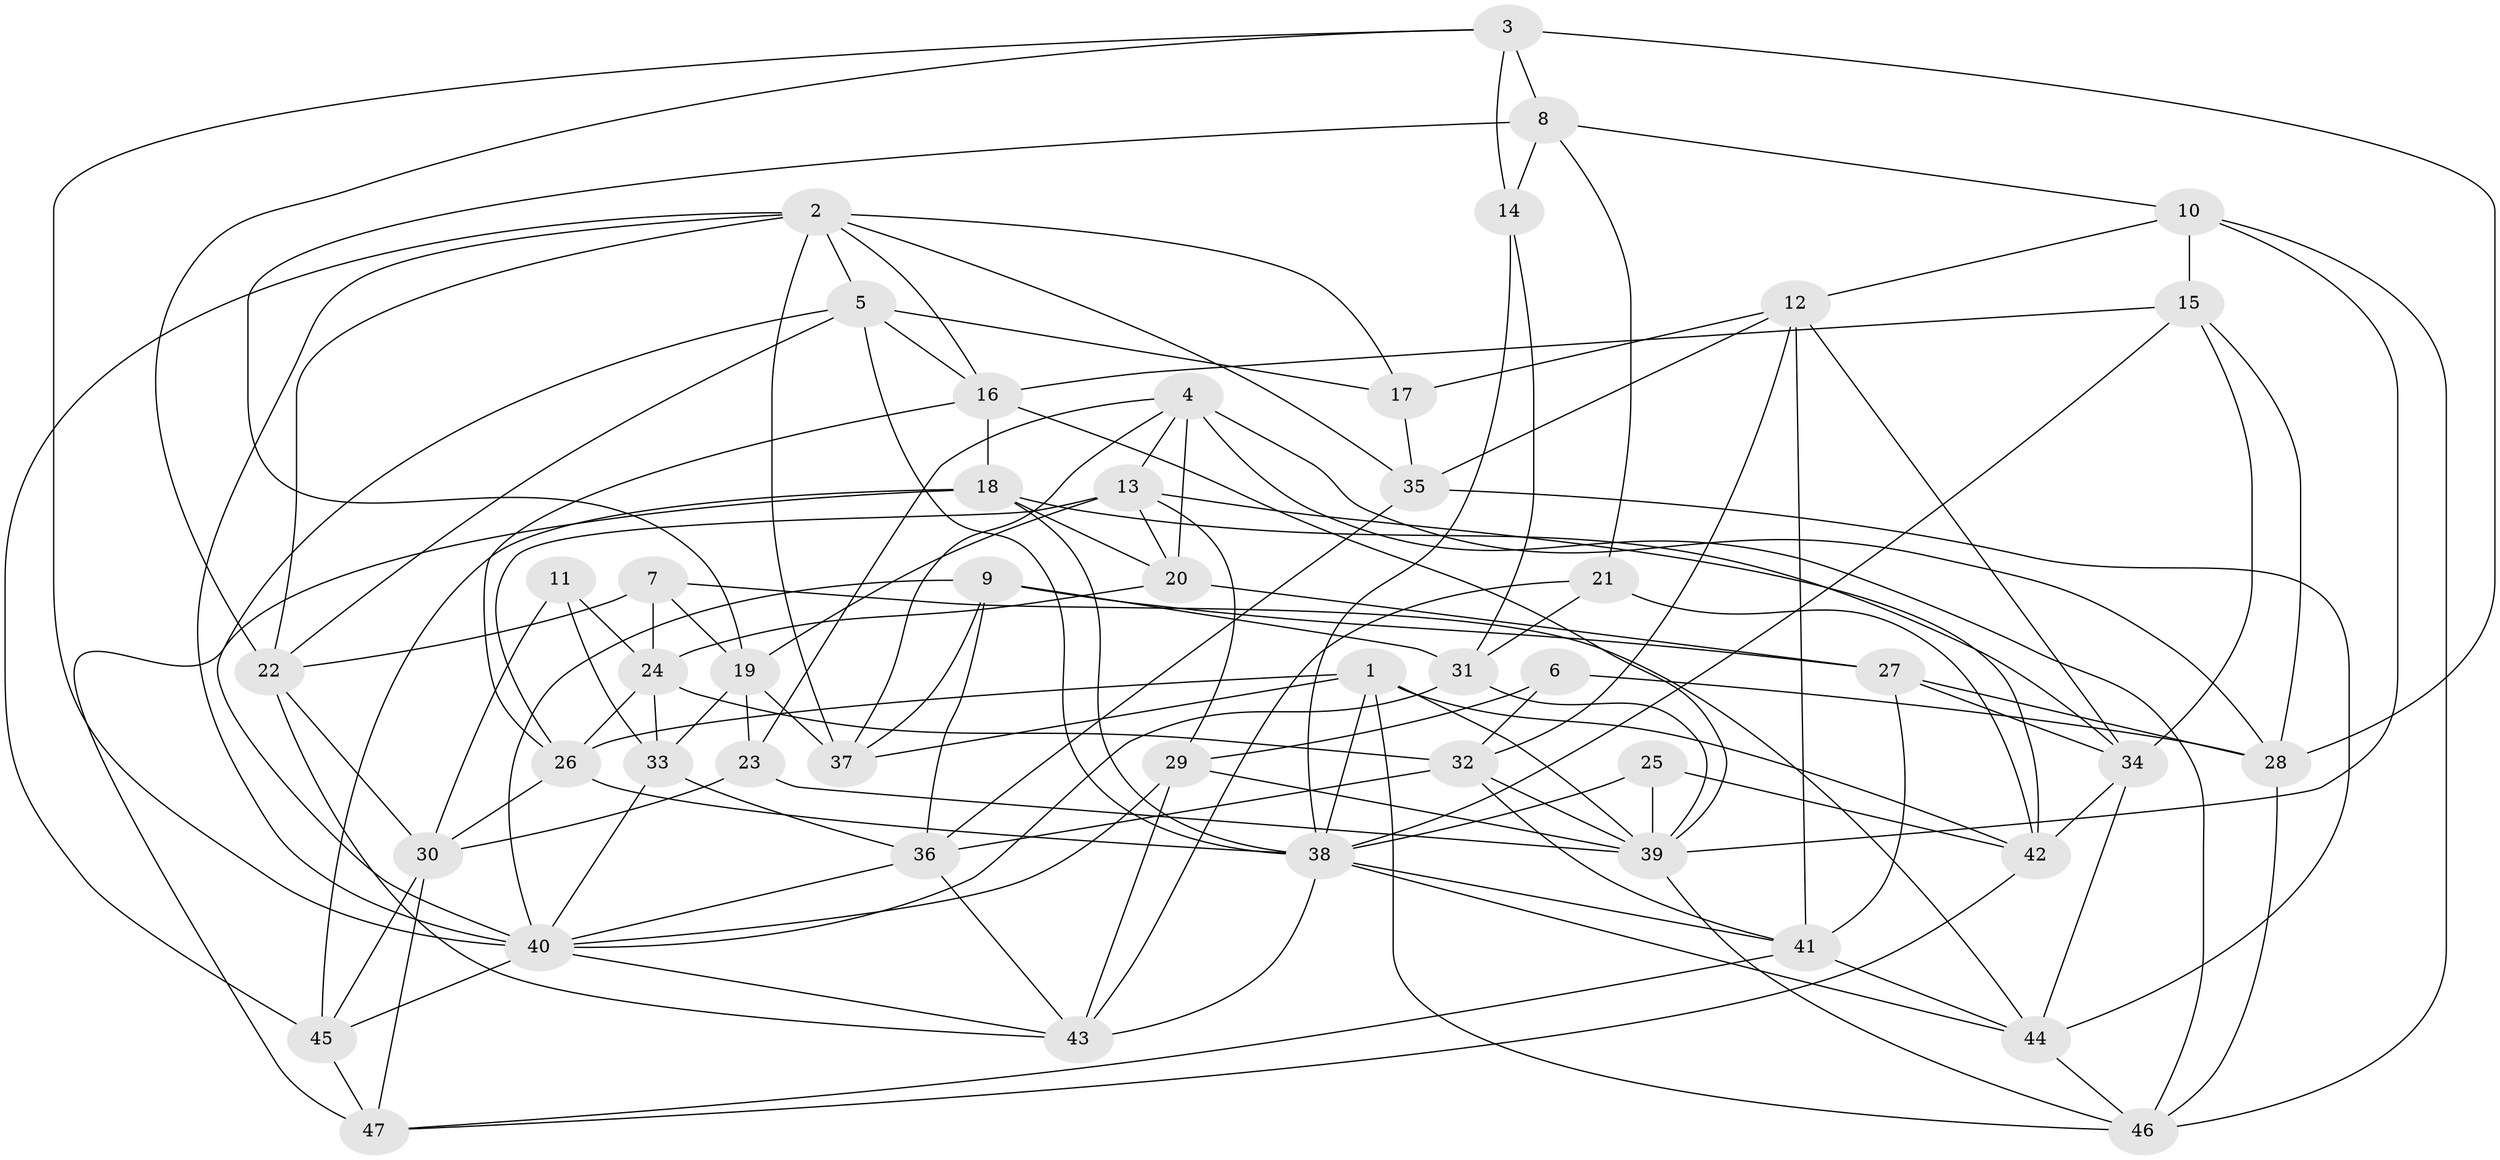// original degree distribution, {4: 1.0}
// Generated by graph-tools (version 1.1) at 2025/26/03/09/25 03:26:53]
// undirected, 47 vertices, 131 edges
graph export_dot {
graph [start="1"]
  node [color=gray90,style=filled];
  1;
  2;
  3;
  4;
  5;
  6;
  7;
  8;
  9;
  10;
  11;
  12;
  13;
  14;
  15;
  16;
  17;
  18;
  19;
  20;
  21;
  22;
  23;
  24;
  25;
  26;
  27;
  28;
  29;
  30;
  31;
  32;
  33;
  34;
  35;
  36;
  37;
  38;
  39;
  40;
  41;
  42;
  43;
  44;
  45;
  46;
  47;
  1 -- 26 [weight=1.0];
  1 -- 37 [weight=1.0];
  1 -- 38 [weight=1.0];
  1 -- 39 [weight=1.0];
  1 -- 42 [weight=1.0];
  1 -- 46 [weight=1.0];
  2 -- 5 [weight=1.0];
  2 -- 16 [weight=1.0];
  2 -- 17 [weight=1.0];
  2 -- 22 [weight=1.0];
  2 -- 35 [weight=2.0];
  2 -- 37 [weight=2.0];
  2 -- 40 [weight=1.0];
  2 -- 45 [weight=1.0];
  3 -- 8 [weight=2.0];
  3 -- 14 [weight=1.0];
  3 -- 22 [weight=1.0];
  3 -- 28 [weight=1.0];
  3 -- 40 [weight=1.0];
  4 -- 13 [weight=1.0];
  4 -- 20 [weight=1.0];
  4 -- 23 [weight=1.0];
  4 -- 28 [weight=1.0];
  4 -- 37 [weight=1.0];
  4 -- 46 [weight=1.0];
  5 -- 16 [weight=1.0];
  5 -- 17 [weight=1.0];
  5 -- 22 [weight=1.0];
  5 -- 38 [weight=1.0];
  5 -- 40 [weight=1.0];
  6 -- 28 [weight=1.0];
  6 -- 29 [weight=2.0];
  6 -- 32 [weight=1.0];
  7 -- 19 [weight=1.0];
  7 -- 22 [weight=1.0];
  7 -- 24 [weight=1.0];
  7 -- 44 [weight=1.0];
  8 -- 10 [weight=1.0];
  8 -- 14 [weight=1.0];
  8 -- 19 [weight=1.0];
  8 -- 21 [weight=1.0];
  9 -- 27 [weight=1.0];
  9 -- 31 [weight=2.0];
  9 -- 36 [weight=1.0];
  9 -- 37 [weight=1.0];
  9 -- 40 [weight=1.0];
  10 -- 12 [weight=1.0];
  10 -- 15 [weight=2.0];
  10 -- 39 [weight=1.0];
  10 -- 46 [weight=1.0];
  11 -- 24 [weight=1.0];
  11 -- 30 [weight=1.0];
  11 -- 33 [weight=2.0];
  12 -- 17 [weight=1.0];
  12 -- 32 [weight=1.0];
  12 -- 34 [weight=1.0];
  12 -- 35 [weight=1.0];
  12 -- 41 [weight=1.0];
  13 -- 19 [weight=1.0];
  13 -- 20 [weight=1.0];
  13 -- 26 [weight=1.0];
  13 -- 29 [weight=1.0];
  13 -- 42 [weight=1.0];
  14 -- 31 [weight=1.0];
  14 -- 38 [weight=1.0];
  15 -- 16 [weight=1.0];
  15 -- 28 [weight=1.0];
  15 -- 34 [weight=1.0];
  15 -- 38 [weight=1.0];
  16 -- 18 [weight=1.0];
  16 -- 26 [weight=1.0];
  16 -- 39 [weight=1.0];
  17 -- 35 [weight=1.0];
  18 -- 20 [weight=1.0];
  18 -- 34 [weight=1.0];
  18 -- 38 [weight=1.0];
  18 -- 45 [weight=1.0];
  18 -- 47 [weight=1.0];
  19 -- 23 [weight=1.0];
  19 -- 33 [weight=1.0];
  19 -- 37 [weight=1.0];
  20 -- 24 [weight=1.0];
  20 -- 27 [weight=2.0];
  21 -- 31 [weight=1.0];
  21 -- 42 [weight=1.0];
  21 -- 43 [weight=1.0];
  22 -- 30 [weight=1.0];
  22 -- 43 [weight=1.0];
  23 -- 30 [weight=1.0];
  23 -- 39 [weight=1.0];
  24 -- 26 [weight=1.0];
  24 -- 32 [weight=1.0];
  24 -- 33 [weight=1.0];
  25 -- 38 [weight=1.0];
  25 -- 39 [weight=2.0];
  25 -- 42 [weight=1.0];
  26 -- 30 [weight=1.0];
  26 -- 38 [weight=1.0];
  27 -- 28 [weight=1.0];
  27 -- 34 [weight=1.0];
  27 -- 41 [weight=1.0];
  28 -- 46 [weight=1.0];
  29 -- 39 [weight=1.0];
  29 -- 40 [weight=1.0];
  29 -- 43 [weight=1.0];
  30 -- 45 [weight=1.0];
  30 -- 47 [weight=1.0];
  31 -- 39 [weight=1.0];
  31 -- 40 [weight=1.0];
  32 -- 36 [weight=1.0];
  32 -- 39 [weight=1.0];
  32 -- 41 [weight=1.0];
  33 -- 36 [weight=1.0];
  33 -- 40 [weight=1.0];
  34 -- 42 [weight=1.0];
  34 -- 44 [weight=1.0];
  35 -- 36 [weight=1.0];
  35 -- 44 [weight=1.0];
  36 -- 40 [weight=1.0];
  36 -- 43 [weight=1.0];
  38 -- 41 [weight=1.0];
  38 -- 43 [weight=1.0];
  38 -- 44 [weight=1.0];
  39 -- 46 [weight=1.0];
  40 -- 43 [weight=1.0];
  40 -- 45 [weight=1.0];
  41 -- 44 [weight=1.0];
  41 -- 47 [weight=1.0];
  42 -- 47 [weight=1.0];
  44 -- 46 [weight=1.0];
  45 -- 47 [weight=2.0];
}
